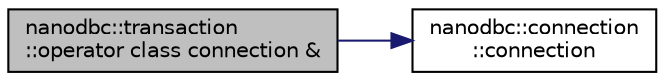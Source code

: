 digraph "nanodbc::transaction::operator class connection &amp;"
{
 // LATEX_PDF_SIZE
  edge [fontname="Helvetica",fontsize="10",labelfontname="Helvetica",labelfontsize="10"];
  node [fontname="Helvetica",fontsize="10",shape=record];
  rankdir="LR";
  Node16 [label="nanodbc::transaction\l::operator class connection &",height=0.2,width=0.4,color="black", fillcolor="grey75", style="filled", fontcolor="black",tooltip="Returns the connection object."];
  Node16 -> Node17 [color="midnightblue",fontsize="10",style="solid",fontname="Helvetica"];
  Node17 [label="nanodbc::connection\l::connection",height=0.2,width=0.4,color="black", fillcolor="white", style="filled",URL="$classnanodbc_1_1connection.html#aab3f1b405cc87c780b3ec5e95665284d",tooltip="Create new connection object, initially not connected."];
}
